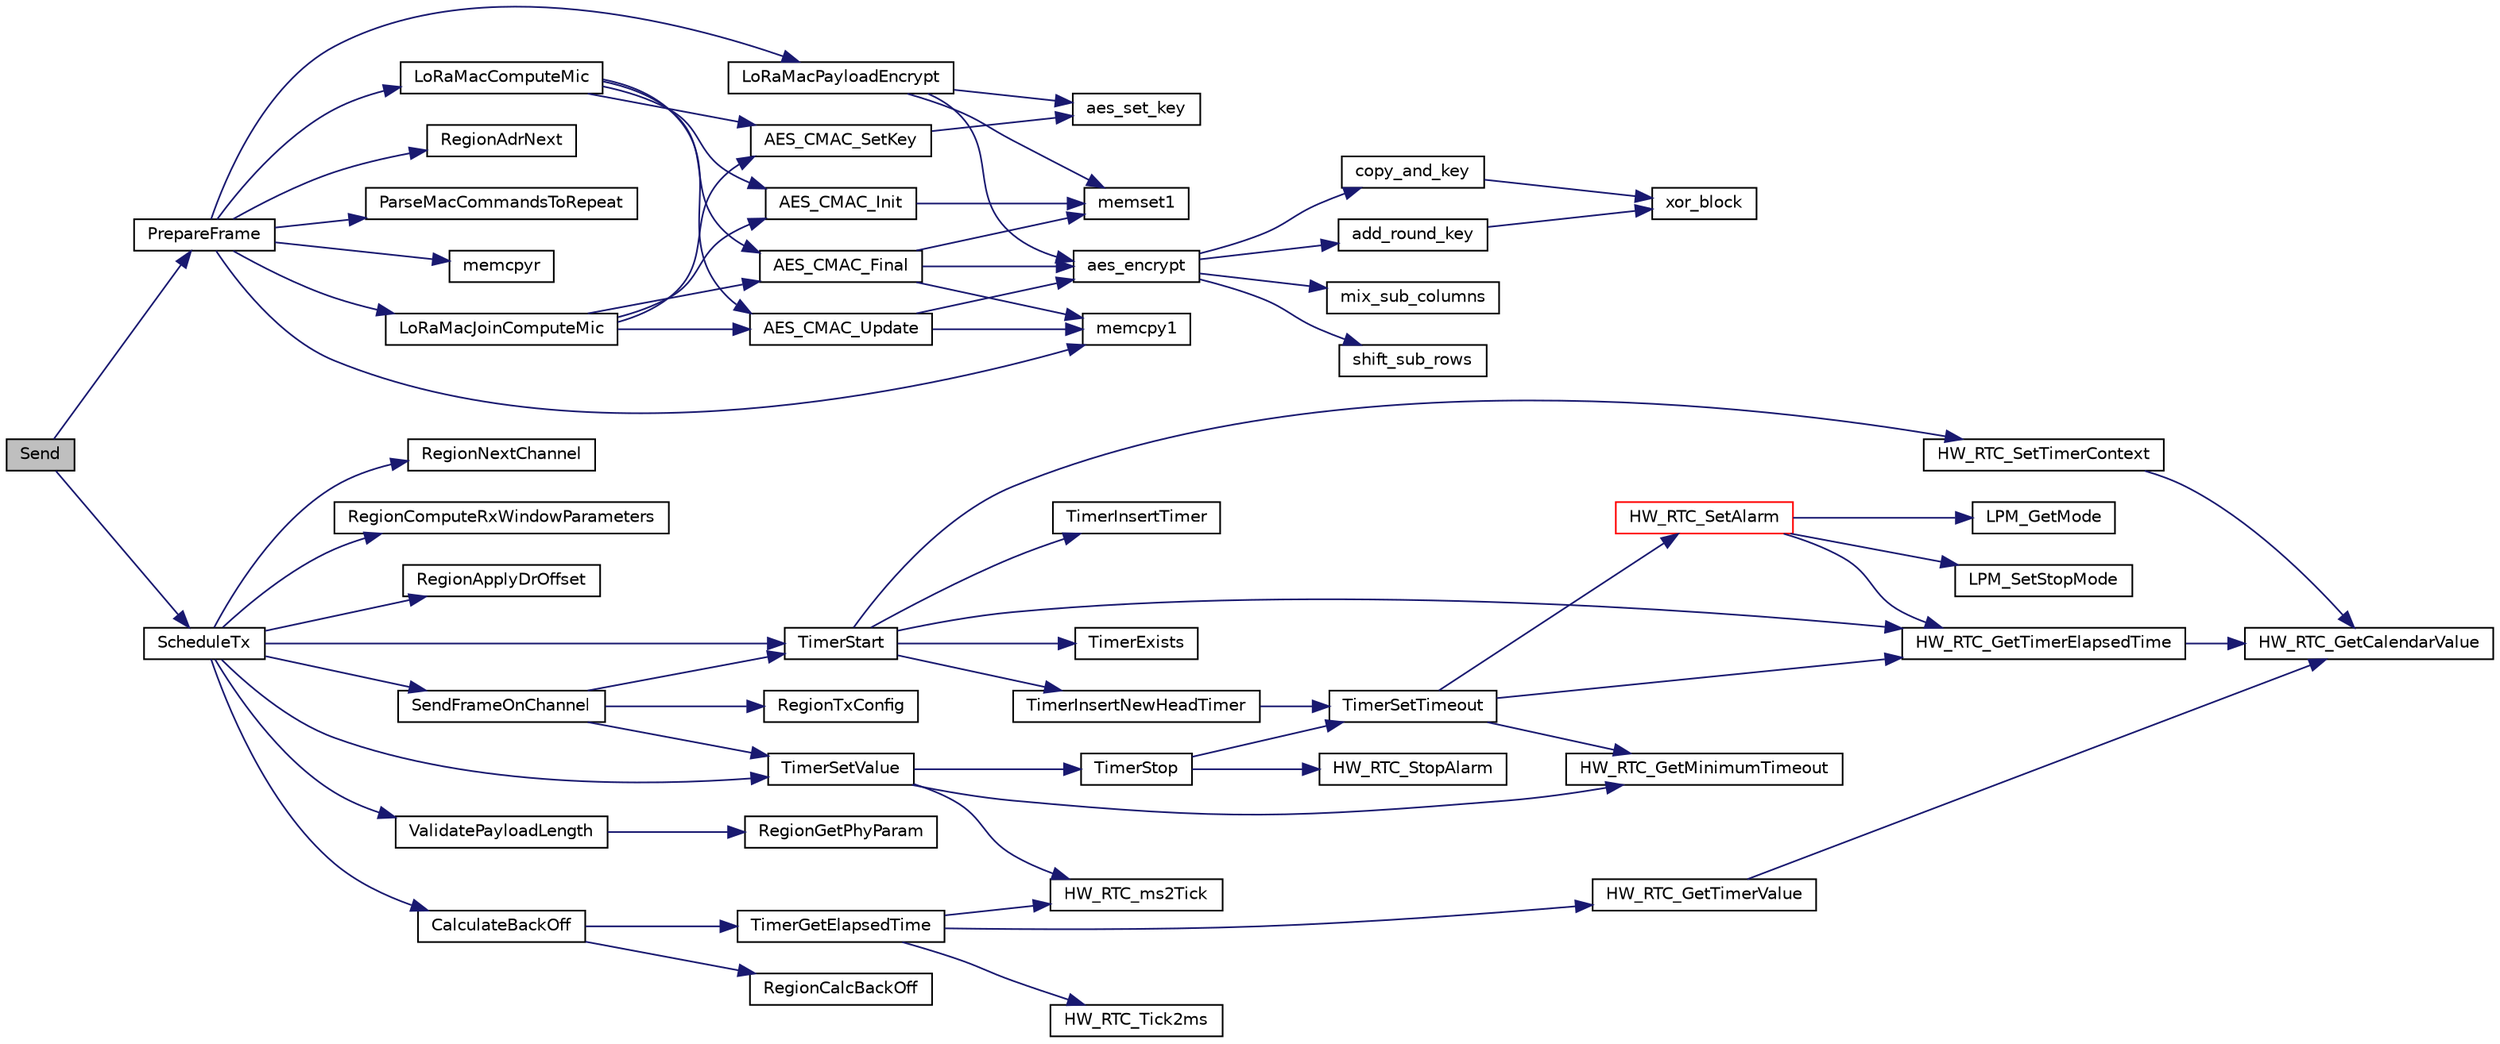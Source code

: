 digraph "Send"
{
  edge [fontname="Helvetica",fontsize="10",labelfontname="Helvetica",labelfontsize="10"];
  node [fontname="Helvetica",fontsize="10",shape=record];
  rankdir="LR";
  Node587 [label="Send",height=0.2,width=0.4,color="black", fillcolor="grey75", style="filled", fontcolor="black"];
  Node587 -> Node588 [color="midnightblue",fontsize="10",style="solid"];
  Node588 [label="PrepareFrame",height=0.2,width=0.4,color="black", fillcolor="white", style="filled",URL="$_lo_ra_mac_8c.html#a1c2e41a970de949b0b59a8177cb8ef29",tooltip="LoRaMAC layer frame buffer initialization "];
  Node588 -> Node589 [color="midnightblue",fontsize="10",style="solid"];
  Node589 [label="memcpyr",height=0.2,width=0.4,color="black", fillcolor="white", style="filled",URL="$utilities_8c.html#a0cb4146b2cc797dcabcb7b0d50c64558",tooltip="Copies size elements of src array to dst array reversing the byte order "];
  Node588 -> Node590 [color="midnightblue",fontsize="10",style="solid"];
  Node590 [label="LoRaMacJoinComputeMic",height=0.2,width=0.4,color="black", fillcolor="white", style="filled",URL="$group___l_o_r_a_m_a_c___c_r_y_p_t_o.html#gac9216af326316c9e7f207d4e73aed199"];
  Node590 -> Node591 [color="midnightblue",fontsize="10",style="solid"];
  Node591 [label="AES_CMAC_Init",height=0.2,width=0.4,color="black", fillcolor="white", style="filled",URL="$cmac_8c.html#a0344ba56e27c8029332069892af08737"];
  Node591 -> Node592 [color="midnightblue",fontsize="10",style="solid"];
  Node592 [label="memset1",height=0.2,width=0.4,color="black", fillcolor="white", style="filled",URL="$utilities_8c.html#a272ed6d691263d9762c98ed720b1fa3a",tooltip="Set size elements of dst array with value "];
  Node590 -> Node593 [color="midnightblue",fontsize="10",style="solid"];
  Node593 [label="AES_CMAC_SetKey",height=0.2,width=0.4,color="black", fillcolor="white", style="filled",URL="$cmac_8c.html#a0cbe43f8858ba5fbf5bbd5f03e362170"];
  Node593 -> Node594 [color="midnightblue",fontsize="10",style="solid"];
  Node594 [label="aes_set_key",height=0.2,width=0.4,color="black", fillcolor="white", style="filled",URL="$aes_8c.html#a0ffc37ee1bbb50e7147bf6e7de5d73a1"];
  Node590 -> Node595 [color="midnightblue",fontsize="10",style="solid"];
  Node595 [label="AES_CMAC_Update",height=0.2,width=0.4,color="black", fillcolor="white", style="filled",URL="$cmac_8c.html#ad1be03bf3df1635dd5cbf8943f4d04f6"];
  Node595 -> Node596 [color="midnightblue",fontsize="10",style="solid"];
  Node596 [label="memcpy1",height=0.2,width=0.4,color="black", fillcolor="white", style="filled",URL="$utilities_8c.html#abfbe672c7136122f16c9214bc4ba8d21",tooltip="Copies size elements of src array to dst array "];
  Node595 -> Node597 [color="midnightblue",fontsize="10",style="solid"];
  Node597 [label="aes_encrypt",height=0.2,width=0.4,color="black", fillcolor="white", style="filled",URL="$aes_8c.html#ac88fd4e9cb53f78713a8fce1a6fcffc0"];
  Node597 -> Node598 [color="midnightblue",fontsize="10",style="solid"];
  Node598 [label="copy_and_key",height=0.2,width=0.4,color="black", fillcolor="white", style="filled",URL="$aes_8c.html#a8166c0ad4d3789a4d2f4e83a3e5e4d97"];
  Node598 -> Node599 [color="midnightblue",fontsize="10",style="solid"];
  Node599 [label="xor_block",height=0.2,width=0.4,color="black", fillcolor="white", style="filled",URL="$aes_8c.html#aafcd677b2384ebb1d46cf3dec70d3707"];
  Node597 -> Node600 [color="midnightblue",fontsize="10",style="solid"];
  Node600 [label="mix_sub_columns",height=0.2,width=0.4,color="black", fillcolor="white", style="filled",URL="$aes_8c.html#afa9f83c53abecf3a81de7cb31ef04712"];
  Node597 -> Node601 [color="midnightblue",fontsize="10",style="solid"];
  Node601 [label="add_round_key",height=0.2,width=0.4,color="black", fillcolor="white", style="filled",URL="$aes_8c.html#ae1911494dc4fea7f043ff14aac0b9b6d"];
  Node601 -> Node599 [color="midnightblue",fontsize="10",style="solid"];
  Node597 -> Node602 [color="midnightblue",fontsize="10",style="solid"];
  Node602 [label="shift_sub_rows",height=0.2,width=0.4,color="black", fillcolor="white", style="filled",URL="$aes_8c.html#a7b4821df13a3c7109fe5a6d588f0f9d3"];
  Node590 -> Node603 [color="midnightblue",fontsize="10",style="solid"];
  Node603 [label="AES_CMAC_Final",height=0.2,width=0.4,color="black", fillcolor="white", style="filled",URL="$cmac_8c.html#a8ea4da33d50984199d8a91bc0ab86b15"];
  Node603 -> Node592 [color="midnightblue",fontsize="10",style="solid"];
  Node603 -> Node597 [color="midnightblue",fontsize="10",style="solid"];
  Node603 -> Node596 [color="midnightblue",fontsize="10",style="solid"];
  Node588 -> Node604 [color="midnightblue",fontsize="10",style="solid"];
  Node604 [label="RegionAdrNext",height=0.2,width=0.4,color="black", fillcolor="white", style="filled",URL="$group___r_e_g_i_o_n.html#ga08cac64beeadd0555460ca5e756a0792",tooltip="Calculates the next datarate to set, when ADR is on or off. "];
  Node588 -> Node596 [color="midnightblue",fontsize="10",style="solid"];
  Node588 -> Node605 [color="midnightblue",fontsize="10",style="solid"];
  Node605 [label="ParseMacCommandsToRepeat",height=0.2,width=0.4,color="black", fillcolor="white", style="filled",URL="$_lo_ra_mac_8c.html#a728bf951414ad5fdec0889f761f05962",tooltip="Parses the MAC commands which must be repeated. "];
  Node588 -> Node606 [color="midnightblue",fontsize="10",style="solid"];
  Node606 [label="LoRaMacPayloadEncrypt",height=0.2,width=0.4,color="black", fillcolor="white", style="filled",URL="$group___l_o_r_a_m_a_c___c_r_y_p_t_o.html#ga50339e60abea2186ca7e584b489718b1"];
  Node606 -> Node592 [color="midnightblue",fontsize="10",style="solid"];
  Node606 -> Node594 [color="midnightblue",fontsize="10",style="solid"];
  Node606 -> Node597 [color="midnightblue",fontsize="10",style="solid"];
  Node588 -> Node607 [color="midnightblue",fontsize="10",style="solid"];
  Node607 [label="LoRaMacComputeMic",height=0.2,width=0.4,color="black", fillcolor="white", style="filled",URL="$group___l_o_r_a_m_a_c___c_r_y_p_t_o.html#ga6ee265070494b83255e7fdc4dff985da",tooltip="Computes the LoRaMAC frame MIC field "];
  Node607 -> Node591 [color="midnightblue",fontsize="10",style="solid"];
  Node607 -> Node593 [color="midnightblue",fontsize="10",style="solid"];
  Node607 -> Node595 [color="midnightblue",fontsize="10",style="solid"];
  Node607 -> Node603 [color="midnightblue",fontsize="10",style="solid"];
  Node587 -> Node608 [color="midnightblue",fontsize="10",style="solid"];
  Node608 [label="ScheduleTx",height=0.2,width=0.4,color="black", fillcolor="white", style="filled",URL="$_lo_ra_mac_8c.html#afac9f47df560a2c63ebe868fcf531716"];
  Node608 -> Node609 [color="midnightblue",fontsize="10",style="solid"];
  Node609 [label="CalculateBackOff",height=0.2,width=0.4,color="black", fillcolor="white", style="filled",URL="$_lo_ra_mac_8c.html#ab13ebc898e6d4ecbb3deb43bf12e22cf"];
  Node609 -> Node610 [color="midnightblue",fontsize="10",style="solid"];
  Node610 [label="TimerGetElapsedTime",height=0.2,width=0.4,color="black", fillcolor="white", style="filled",URL="$time_server_8c.html#a9ca7e27f3d6474daff63f2e093a2e91e",tooltip="Return the Time elapsed since a fix moment in Time "];
  Node610 -> Node611 [color="midnightblue",fontsize="10",style="solid"];
  Node611 [label="HW_RTC_GetTimerValue",height=0.2,width=0.4,color="black", fillcolor="white", style="filled",URL="$group___lory_s_d_k___r_t_c___functions.html#gad0d80bf1ac3a9704f4b4b9d672f38daa",tooltip="Get the RTC timer value "];
  Node611 -> Node612 [color="midnightblue",fontsize="10",style="solid"];
  Node612 [label="HW_RTC_GetCalendarValue",height=0.2,width=0.4,color="black", fillcolor="white", style="filled",URL="$group___lory_s_d_k___r_t_c___functions.html#gaf81b8dc866a5c7b125355b55e3953387",tooltip="get current time from calendar in ticks "];
  Node610 -> Node613 [color="midnightblue",fontsize="10",style="solid"];
  Node613 [label="HW_RTC_ms2Tick",height=0.2,width=0.4,color="black", fillcolor="white", style="filled",URL="$group___lory_s_d_k___r_t_c___functions.html#gab105bfcf0c8b346a1b20b158b8f8a86e",tooltip="converts time in ms to time in ticks "];
  Node610 -> Node614 [color="midnightblue",fontsize="10",style="solid"];
  Node614 [label="HW_RTC_Tick2ms",height=0.2,width=0.4,color="black", fillcolor="white", style="filled",URL="$group___lory_s_d_k___r_t_c___functions.html#ga8db2858eda135777ea359e20185c8524",tooltip="converts time in ticks to time in ms "];
  Node609 -> Node615 [color="midnightblue",fontsize="10",style="solid"];
  Node615 [label="RegionCalcBackOff",height=0.2,width=0.4,color="black", fillcolor="white", style="filled",URL="$group___r_e_g_i_o_n.html#ga07cfd135a3e8f85e15a5424c07f71d67",tooltip="Calculates the back-off time. "];
  Node608 -> Node616 [color="midnightblue",fontsize="10",style="solid"];
  Node616 [label="RegionNextChannel",height=0.2,width=0.4,color="black", fillcolor="white", style="filled",URL="$group___r_e_g_i_o_n.html#ga627b895f8bdd552639820ddfcfaa698e",tooltip="Searches and set the next random available channel "];
  Node608 -> Node617 [color="midnightblue",fontsize="10",style="solid"];
  Node617 [label="TimerSetValue",height=0.2,width=0.4,color="black", fillcolor="white", style="filled",URL="$time_server_8c.html#ad56c30124de6deefb3e32bbee2a4ba46",tooltip="Set timer new timeout value "];
  Node617 -> Node613 [color="midnightblue",fontsize="10",style="solid"];
  Node617 -> Node618 [color="midnightblue",fontsize="10",style="solid"];
  Node618 [label="TimerStop",height=0.2,width=0.4,color="black", fillcolor="white", style="filled",URL="$time_server_8c.html#a8ae899c4e8a9abf49d825d6959aa6bcb",tooltip="Stops and removes the timer object from the list of timer events "];
  Node618 -> Node619 [color="midnightblue",fontsize="10",style="solid"];
  Node619 [label="TimerSetTimeout",height=0.2,width=0.4,color="black", fillcolor="white", style="filled",URL="$time_server_8c.html#af90925c5246bd6bbc2863d08d4cca3a9",tooltip="Sets a timeout with the duration \"timestamp\" "];
  Node619 -> Node620 [color="midnightblue",fontsize="10",style="solid"];
  Node620 [label="HW_RTC_GetMinimumTimeout",height=0.2,width=0.4,color="black", fillcolor="white", style="filled",URL="$group___lory_s_d_k___r_t_c___functions.html#ga254f9e5c17daff978fef15be01021c51",tooltip="Return the minimum timeout the RTC is able to handle "];
  Node619 -> Node621 [color="midnightblue",fontsize="10",style="solid"];
  Node621 [label="HW_RTC_GetTimerElapsedTime",height=0.2,width=0.4,color="black", fillcolor="white", style="filled",URL="$group___lory_s_d_k___r_t_c___functions.html#ga7961116aa831950b62a413ecbbcfb02a",tooltip="Get the RTC timer elapsed time since the last Reference was set "];
  Node621 -> Node612 [color="midnightblue",fontsize="10",style="solid"];
  Node619 -> Node622 [color="midnightblue",fontsize="10",style="solid"];
  Node622 [label="HW_RTC_SetAlarm",height=0.2,width=0.4,color="red", fillcolor="white", style="filled",URL="$group___lory_s_d_k___r_t_c___functions.html#ga09cec56d54c13de658fafdd003390771",tooltip="Set the alarm "];
  Node622 -> Node621 [color="midnightblue",fontsize="10",style="solid"];
  Node622 -> Node623 [color="midnightblue",fontsize="10",style="solid"];
  Node623 [label="LPM_SetStopMode",height=0.2,width=0.4,color="black", fillcolor="white", style="filled",URL="$low__power__manager_8c.html#ac8a0ff787d7d417b9e1f0697a1d5fd6d",tooltip="This API notifies the low power manager if the specified user allows the Off mode or not..."];
  Node622 -> Node624 [color="midnightblue",fontsize="10",style="solid"];
  Node624 [label="LPM_GetMode",height=0.2,width=0.4,color="black", fillcolor="white", style="filled",URL="$low__power__manager_8c.html#ae9107e412181f10977b724c346cebd45",tooltip="This API returns the Low Power Mode selected that will be applied when the system will enter low powe..."];
  Node618 -> Node626 [color="midnightblue",fontsize="10",style="solid"];
  Node626 [label="HW_RTC_StopAlarm",height=0.2,width=0.4,color="black", fillcolor="white", style="filled",URL="$group___lory_s_d_k___r_t_c___functions.html#ga227be06e4dc1332d46ff12519db183b5",tooltip="Stop the Alarm "];
  Node617 -> Node620 [color="midnightblue",fontsize="10",style="solid"];
  Node608 -> Node627 [color="midnightblue",fontsize="10",style="solid"];
  Node627 [label="TimerStart",height=0.2,width=0.4,color="black", fillcolor="white", style="filled",URL="$time_server_8c.html#acd2c1f05aa1976f3bbedd389c8710a78",tooltip="Starts and adds the timer object to the list of timer events "];
  Node627 -> Node628 [color="midnightblue",fontsize="10",style="solid"];
  Node628 [label="TimerExists",height=0.2,width=0.4,color="black", fillcolor="white", style="filled",URL="$time_server_8c.html#a496e7edd41e6441d879e27d0043444f5",tooltip="Check if the Object to be added is not already in the list "];
  Node627 -> Node629 [color="midnightblue",fontsize="10",style="solid"];
  Node629 [label="HW_RTC_SetTimerContext",height=0.2,width=0.4,color="black", fillcolor="white", style="filled",URL="$group___lory_s_d_k___r_t_c___functions.html#gad0a54228cfe8473d90b901ebd76de1d5",tooltip="Set the RTC timer Reference "];
  Node629 -> Node612 [color="midnightblue",fontsize="10",style="solid"];
  Node627 -> Node630 [color="midnightblue",fontsize="10",style="solid"];
  Node630 [label="TimerInsertNewHeadTimer",height=0.2,width=0.4,color="black", fillcolor="white", style="filled",URL="$time_server_8c.html#abeff03f3b0a3356be8c833bb93d24458",tooltip="Adds or replace the head timer of the list. "];
  Node630 -> Node619 [color="midnightblue",fontsize="10",style="solid"];
  Node627 -> Node621 [color="midnightblue",fontsize="10",style="solid"];
  Node627 -> Node631 [color="midnightblue",fontsize="10",style="solid"];
  Node631 [label="TimerInsertTimer",height=0.2,width=0.4,color="black", fillcolor="white", style="filled",URL="$time_server_8c.html#a0901cb54acad3ea19d052c0d00d547e3",tooltip="Adds a timer to the list. "];
  Node608 -> Node632 [color="midnightblue",fontsize="10",style="solid"];
  Node632 [label="RegionComputeRxWindowParameters",height=0.2,width=0.4,color="black", fillcolor="white", style="filled",URL="$group___r_e_g_i_o_n.html#gabd3eb4e7db9b7987fabb9568f733a2b9"];
  Node608 -> Node633 [color="midnightblue",fontsize="10",style="solid"];
  Node633 [label="RegionApplyDrOffset",height=0.2,width=0.4,color="black", fillcolor="white", style="filled",URL="$group___r_e_g_i_o_n.html#gab62221e1ca566a89f4b450b30bfb95a7",tooltip="Computes new datarate according to the given offset "];
  Node608 -> Node634 [color="midnightblue",fontsize="10",style="solid"];
  Node634 [label="ValidatePayloadLength",height=0.2,width=0.4,color="black", fillcolor="white", style="filled",URL="$_lo_ra_mac_8c.html#ab496fc8c52b4322c7735a8a38c815c89",tooltip="Validates if the payload fits into the frame, taking the datarate into account. "];
  Node634 -> Node635 [color="midnightblue",fontsize="10",style="solid"];
  Node635 [label="RegionGetPhyParam",height=0.2,width=0.4,color="black", fillcolor="white", style="filled",URL="$group___r_e_g_i_o_n.html#gafbd084611ba512035a6cbe7f3aa5857b",tooltip="The function gets a value of a specific phy attribute. "];
  Node608 -> Node636 [color="midnightblue",fontsize="10",style="solid"];
  Node636 [label="SendFrameOnChannel",height=0.2,width=0.4,color="black", fillcolor="white", style="filled",URL="$_lo_ra_mac_8c.html#a2a974677f0401e2575148082667331de",tooltip="LoRaMAC layer prepared frame buffer transmission with channel specification "];
  Node636 -> Node637 [color="midnightblue",fontsize="10",style="solid"];
  Node637 [label="RegionTxConfig",height=0.2,width=0.4,color="black", fillcolor="white", style="filled",URL="$group___r_e_g_i_o_n.html#ga9a4b01301e0f6f6880dc6a651c062ad0",tooltip="TX configuration. "];
  Node636 -> Node617 [color="midnightblue",fontsize="10",style="solid"];
  Node636 -> Node627 [color="midnightblue",fontsize="10",style="solid"];
}
